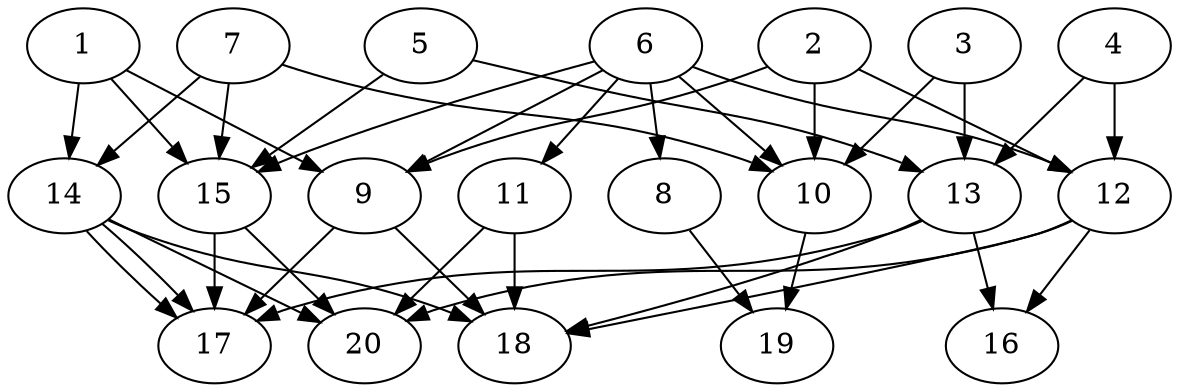 // DAG automatically generated by daggen at Thu Oct  3 13:58:43 2019
// ./daggen --dot -n 20 --ccr 0.4 --fat 0.7 --regular 0.9 --density 0.6 --mindata 5242880 --maxdata 52428800 
digraph G {
  1 [size="38699520", alpha="0.01", expect_size="15479808"] 
  1 -> 9 [size ="15479808"]
  1 -> 14 [size ="15479808"]
  1 -> 15 [size ="15479808"]
  2 [size="24051200", alpha="0.02", expect_size="9620480"] 
  2 -> 9 [size ="9620480"]
  2 -> 10 [size ="9620480"]
  2 -> 12 [size ="9620480"]
  3 [size="76057600", alpha="0.09", expect_size="30423040"] 
  3 -> 10 [size ="30423040"]
  3 -> 13 [size ="30423040"]
  4 [size="76444160", alpha="0.19", expect_size="30577664"] 
  4 -> 12 [size ="30577664"]
  4 -> 13 [size ="30577664"]
  5 [size="79283200", alpha="0.19", expect_size="31713280"] 
  5 -> 13 [size ="31713280"]
  5 -> 15 [size ="31713280"]
  6 [size="77598720", alpha="0.10", expect_size="31039488"] 
  6 -> 8 [size ="31039488"]
  6 -> 9 [size ="31039488"]
  6 -> 10 [size ="31039488"]
  6 -> 11 [size ="31039488"]
  6 -> 12 [size ="31039488"]
  6 -> 15 [size ="31039488"]
  7 [size="127751680", alpha="0.12", expect_size="51100672"] 
  7 -> 10 [size ="51100672"]
  7 -> 14 [size ="51100672"]
  7 -> 15 [size ="51100672"]
  8 [size="18639360", alpha="0.04", expect_size="7455744"] 
  8 -> 19 [size ="7455744"]
  9 [size="56217600", alpha="0.19", expect_size="22487040"] 
  9 -> 17 [size ="22487040"]
  9 -> 18 [size ="22487040"]
  10 [size="16960000", alpha="0.13", expect_size="6784000"] 
  10 -> 19 [size ="6784000"]
  11 [size="50329600", alpha="0.04", expect_size="20131840"] 
  11 -> 18 [size ="20131840"]
  11 -> 20 [size ="20131840"]
  12 [size="57067520", alpha="0.03", expect_size="22827008"] 
  12 -> 16 [size ="22827008"]
  12 -> 18 [size ="22827008"]
  12 -> 20 [size ="22827008"]
  13 [size="66140160", alpha="0.03", expect_size="26456064"] 
  13 -> 16 [size ="26456064"]
  13 -> 17 [size ="26456064"]
  13 -> 18 [size ="26456064"]
  14 [size="120614400", alpha="0.15", expect_size="48245760"] 
  14 -> 17 [size ="48245760"]
  14 -> 17 [size ="48245760"]
  14 -> 18 [size ="48245760"]
  14 -> 20 [size ="48245760"]
  15 [size="115909120", alpha="0.08", expect_size="46363648"] 
  15 -> 17 [size ="46363648"]
  15 -> 20 [size ="46363648"]
  16 [size="108303360", alpha="0.14", expect_size="43321344"] 
  17 [size="46407680", alpha="0.15", expect_size="18563072"] 
  18 [size="116328960", alpha="0.14", expect_size="46531584"] 
  19 [size="19729920", alpha="0.04", expect_size="7891968"] 
  20 [size="130193920", alpha="0.04", expect_size="52077568"] 
}
